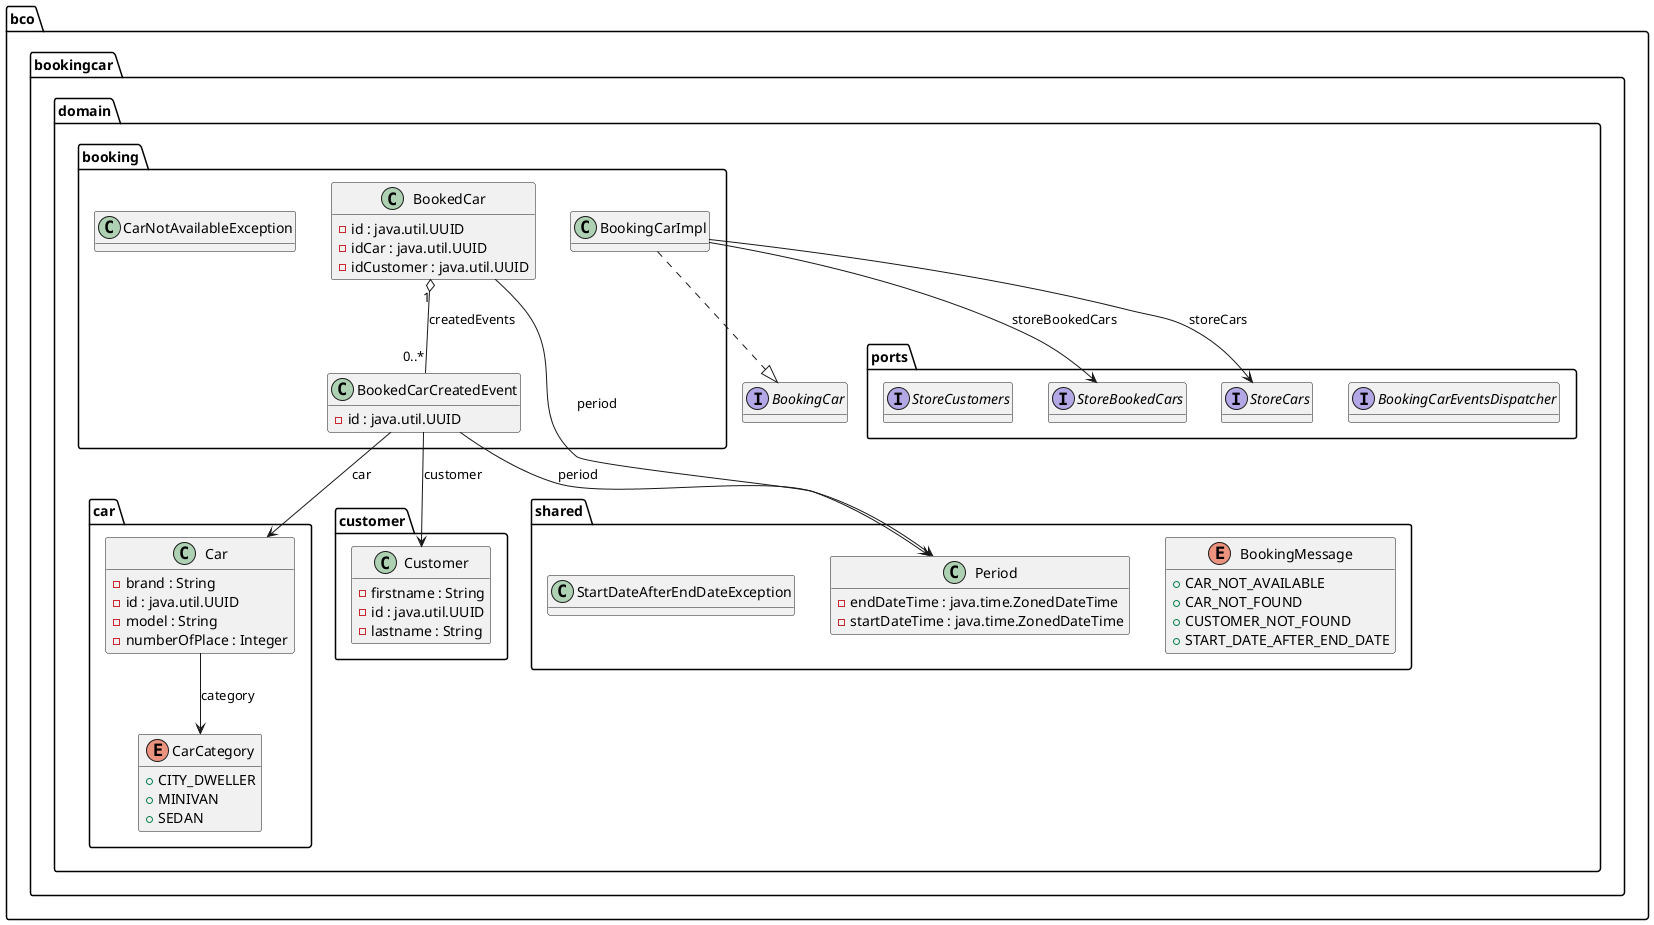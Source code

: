 @startuml

interface bco.bookingcar.domain.BookingCar {
	{method}  {abstract} +book ( paramCar1 : bco.bookingcar.domain.car.Car , paramPeriod2 : bco.bookingcar.domain.shared.Period , paramCustomer3 : bco.bookingcar.domain.customer.Customer ) : bco.bookingcar.domain.booking.BookedCar
	{method}  {abstract} +carIsBookedOn ( paramCar1 : bco.bookingcar.domain.car.Car , paramPeriod2 : bco.bookingcar.domain.shared.Period ) : boolean
}


class bco.bookingcar.domain.booking.BookedCar {
	{field} -id : java.util.UUID
	{field} -idCar : java.util.UUID
	{field} -idCustomer : java.util.UUID
	{method} +addEvent ( paramBookedCarCreatedEvent1 : bco.bookingcar.domain.booking.BookedCarCreatedEvent ) : bco.bookingcar.domain.booking.BookedCar
	{method}  {static} +builder () : bco.bookingcar.domain.booking.BookedCar$BookedCarBuilder
	{method} #canEqual ( paramObject1 : Object ) : boolean
	{method} +equals ( paramObject1 : Object ) : boolean
	{method} +hashCode () : int
	{method} +toString () : String
	{method} +withCreatedEvents ( paramList1 : java.util.List ) : bco.bookingcar.domain.booking.BookedCar
	{method} +withId ( paramUUID1 : java.util.UUID ) : bco.bookingcar.domain.booking.BookedCar
	{method} +withIdCar ( paramUUID1 : java.util.UUID ) : bco.bookingcar.domain.booking.BookedCar
	{method} +withIdCustomer ( paramUUID1 : java.util.UUID ) : bco.bookingcar.domain.booking.BookedCar
	{method} +withPeriod ( paramPeriod1 : bco.bookingcar.domain.shared.Period ) : bco.bookingcar.domain.booking.BookedCar
}


class bco.bookingcar.domain.booking.BookedCarCreatedEvent {
	{field} -id : java.util.UUID
	{method}  {static} +builder () : bco.bookingcar.domain.booking.BookedCarCreatedEvent$BookedCarCreatedEventBuilder
	{method} +withCar ( paramCar1 : bco.bookingcar.domain.car.Car ) : bco.bookingcar.domain.booking.BookedCarCreatedEvent
	{method} +withCustomer ( paramCustomer1 : bco.bookingcar.domain.customer.Customer ) : bco.bookingcar.domain.booking.BookedCarCreatedEvent
	{method} +withId ( paramUUID1 : java.util.UUID ) : bco.bookingcar.domain.booking.BookedCarCreatedEvent
	{method} +withPeriod ( paramPeriod1 : bco.bookingcar.domain.shared.Period ) : bco.bookingcar.domain.booking.BookedCarCreatedEvent
}


class bco.bookingcar.domain.booking.BookingCarImpl {
	{method} +book ( paramCar1 : bco.bookingcar.domain.car.Car , paramPeriod2 : bco.bookingcar.domain.shared.Period , paramCustomer3 : bco.bookingcar.domain.customer.Customer ) : bco.bookingcar.domain.booking.BookedCar
	{method} +carIsBookedOn ( paramCar1 : bco.bookingcar.domain.car.Car , paramPeriod2 : bco.bookingcar.domain.shared.Period ) : boolean
}


class bco.bookingcar.domain.booking.CarNotAvailableException {
}


class bco.bookingcar.domain.car.Car {
	{field} -brand : String
	{field} -id : java.util.UUID
	{field} -model : String
	{field} -numberOfPlace : Integer
	{method}  {static} +builder () : bco.bookingcar.domain.car.Car$CarBuilder
	{method} #canEqual ( paramObject1 : Object ) : boolean
	{method} +equals ( paramObject1 : Object ) : boolean
	{method} +hashCode () : int
	{method} +toString () : String
	{method} +withBrand ( paramString1 : String ) : bco.bookingcar.domain.car.Car
	{method} +withCategory ( paramCarCategory1 : bco.bookingcar.domain.car.CarCategory ) : bco.bookingcar.domain.car.Car
	{method} +withId ( paramUUID1 : java.util.UUID ) : bco.bookingcar.domain.car.Car
	{method} +withModel ( paramString1 : String ) : bco.bookingcar.domain.car.Car
	{method} +withNumberOfPlace ( paramInteger1 : Integer ) : bco.bookingcar.domain.car.Car
}


enum bco.bookingcar.domain.car.CarCategory {
	{field} +CITY_DWELLER
	{field} +MINIVAN
	{field} +SEDAN
}


class bco.bookingcar.domain.customer.Customer {
	{field} -firstname : String
	{field} -id : java.util.UUID
	{field} -lastname : String
	{method}  {static} +builder () : bco.bookingcar.domain.customer.Customer$CustomerBuilder
	{method} #canEqual ( paramObject1 : Object ) : boolean
	{method} +equals ( paramObject1 : Object ) : boolean
	{method} +hashCode () : int
	{method} +toString () : String
	{method} +withFirstname ( paramString1 : String ) : bco.bookingcar.domain.customer.Customer
	{method} +withId ( paramUUID1 : java.util.UUID ) : bco.bookingcar.domain.customer.Customer
	{method} +withLastname ( paramString1 : String ) : bco.bookingcar.domain.customer.Customer
}


interface bco.bookingcar.domain.ports.BookingCarEventsDispatcher {
	{method}  {abstract} +dispatch ( paramList1 : java.util.List ) : void
}


interface bco.bookingcar.domain.ports.StoreBookedCars {
	{method}  {abstract} +add ( paramBookedCar1 : bco.bookingcar.domain.booking.BookedCar ) : bco.bookingcar.domain.booking.BookedCar
	{method}  {abstract} +getAll ( paramPeriod1 : bco.bookingcar.domain.shared.Period ) : java.util.List
	{method}  {abstract} +getBookedCarByCarAndPeriod ( paramCar1 : bco.bookingcar.domain.car.Car , paramPeriod2 : bco.bookingcar.domain.shared.Period ) : java.util.List
}


interface bco.bookingcar.domain.ports.StoreCars {
	{method}  {abstract} +add ( paramCar1 : bco.bookingcar.domain.car.Car ) : bco.bookingcar.domain.car.Car
	{method}  {abstract} +addAll ( paramList1 : java.util.List ) : java.util.List
	{method}  {abstract} +getAll () : java.util.List
	{method}  {abstract} +getById ( paramUUID1 : java.util.UUID ) : java.util.Optional
	{method}  {abstract} +saveAll ( paramList1 : java.util.List ) : java.util.List
}


interface bco.bookingcar.domain.ports.StoreCustomers {
	{method}  {abstract} +add ( paramCustomer1 : bco.bookingcar.domain.customer.Customer ) : bco.bookingcar.domain.customer.Customer
	{method}  {abstract} +getById ( paramUUID1 : java.util.UUID ) : java.util.Optional
}


enum bco.bookingcar.domain.shared.BookingMessage {
	{field} +CAR_NOT_AVAILABLE
	{field} +CAR_NOT_FOUND
	{field} +CUSTOMER_NOT_FOUND
	{field} +START_DATE_AFTER_END_DATE
}


class bco.bookingcar.domain.shared.Period {
	{field} -endDateTime : java.time.ZonedDateTime
	{field} -startDateTime : java.time.ZonedDateTime
	{method}  {static} +builder () : bco.bookingcar.domain.shared.Period$PeriodBuilder
	{method} #canEqual ( paramObject1 : Object ) : boolean
	{method} +equals ( paramObject1 : Object ) : boolean
	{method} +hasIntersectionWith ( paramPeriod1 : bco.bookingcar.domain.shared.Period ) : boolean
	{method} +hashCode () : int
	{method} +nextDay () : bco.bookingcar.domain.shared.Period
	{method} +previousDay () : bco.bookingcar.domain.shared.Period
	{method} +toString () : String
	{method} +withEndDateTime ( paramZonedDateTime1 : java.time.ZonedDateTime ) : bco.bookingcar.domain.shared.Period
	{method} +withStartDateTime ( paramZonedDateTime1 : java.time.ZonedDateTime ) : bco.bookingcar.domain.shared.Period
}


class bco.bookingcar.domain.shared.StartDateAfterEndDateException {
}




bco.bookingcar.domain.booking.BookedCar "1" o-- "0..*"  bco.bookingcar.domain.booking.BookedCarCreatedEvent : createdEvents
bco.bookingcar.domain.booking.BookedCar -->  bco.bookingcar.domain.shared.Period : period
bco.bookingcar.domain.booking.BookedCarCreatedEvent -->  bco.bookingcar.domain.car.Car : car
bco.bookingcar.domain.booking.BookedCarCreatedEvent -->  bco.bookingcar.domain.customer.Customer : customer
bco.bookingcar.domain.booking.BookedCarCreatedEvent -->  bco.bookingcar.domain.shared.Period : period
bco.bookingcar.domain.booking.BookingCarImpl -->  bco.bookingcar.domain.ports.StoreBookedCars : storeBookedCars
bco.bookingcar.domain.booking.BookingCarImpl -->  bco.bookingcar.domain.ports.StoreCars : storeCars
bco.bookingcar.domain.booking.BookingCarImpl ..|>  bco.bookingcar.domain.BookingCar
bco.bookingcar.domain.car.Car -->  bco.bookingcar.domain.car.CarCategory : category

hide methods

@enduml